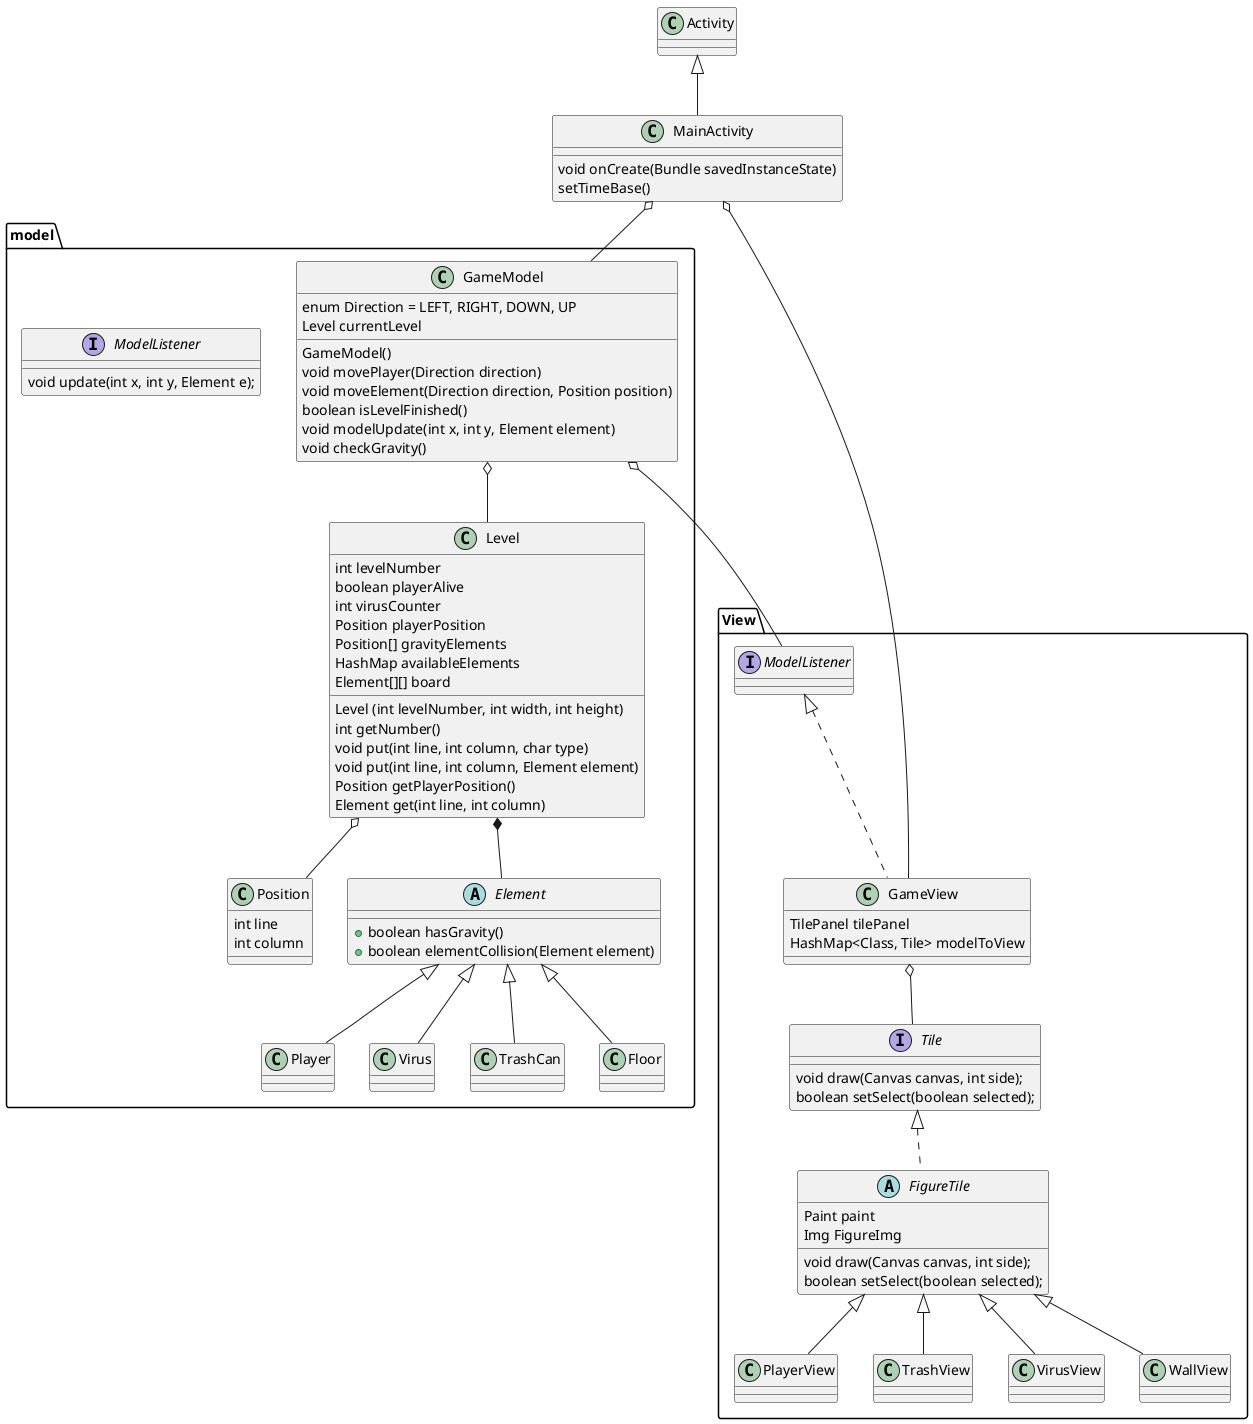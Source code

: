 @startuml



class MainActivity extends Activity{
    void onCreate(Bundle savedInstanceState)
    setTimeBase()
}

package View {
    MainActivity o-- GameView
    GameView o-- Tile
    interface Tile {
        void draw(Canvas canvas, int side);
        boolean setSelect(boolean selected);
    }
    abstract class FigureTile implements Tile {
        Paint paint
        Img FigureImg
        void draw(Canvas canvas, int side);
        boolean setSelect(boolean selected);
    }
    class GameView implements ModelListener {
        TilePanel tilePanel
        HashMap<Class, Tile> modelToView
    }
    class PlayerView extends FigureTile
    class TrashView extends FigureTile
    class VirusView extends FigureTile
    class WallView extends FigureTile
}

package model {

    MainActivity o-- GameModel
    GameModel o-- Level
    GameModel o-- ModelListener
    Level o-- Position
    Level *-- Element

    interface ModelListener {
        void update(int x, int y, Element e);
    }

    class Position {
        int line
        int column
    }

    class GameModel {
        enum Direction = LEFT, RIGHT, DOWN, UP
        Level currentLevel
        GameModel()
        void movePlayer(Direction direction)
        void moveElement(Direction direction, Position position)
        boolean isLevelFinished()
        void modelUpdate(int x, int y, Element element)
        void checkGravity()
    }

    class Level {
        int levelNumber
        boolean playerAlive
        int virusCounter
        Position playerPosition
        Position[] gravityElements
        HashMap availableElements
        Element[][] board
        Level (int levelNumber, int width, int height)
        int getNumber()
        void put(int line, int column, char type)
        void put(int line, int column, Element element)
        Position getPlayerPosition()
        Element get(int line, int column)
    }

    abstract class Element {
        +boolean hasGravity()
        +boolean elementCollision(Element element)
    }

    class Player extends Element{
    }

    class Virus extends Element {
    }

    class TrashCan extends Element {
    }

    class Floor extends Element {
    }
}
@enduml